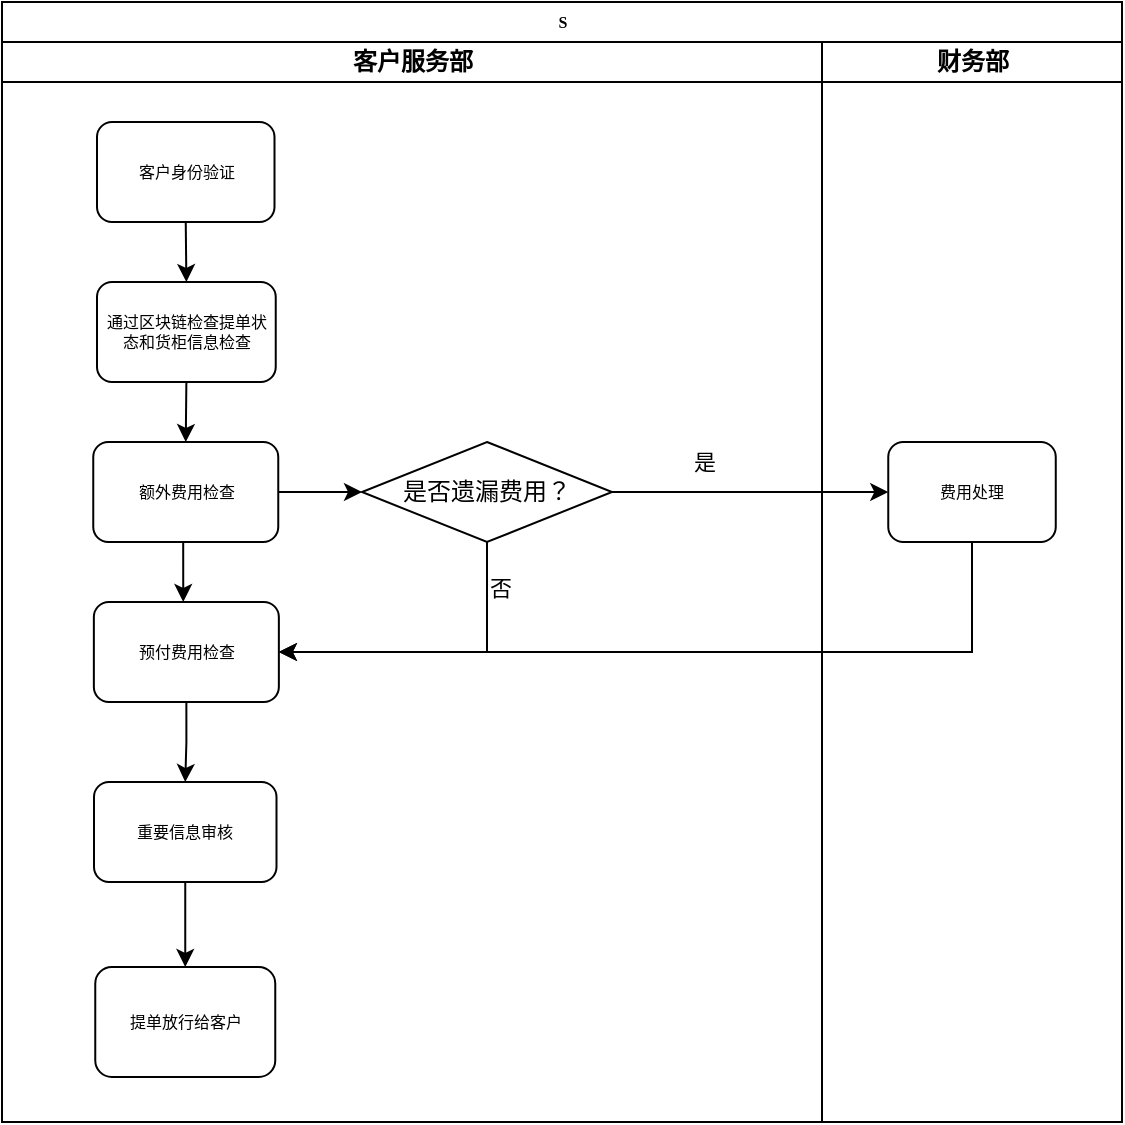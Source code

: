 <mxfile version="21.7.5" type="github">
  <diagram name="Page-1" id="74e2e168-ea6b-b213-b513-2b3c1d86103e">
    <mxGraphModel dx="2774" dy="758" grid="1" gridSize="10" guides="1" tooltips="1" connect="1" arrows="1" fold="1" page="1" pageScale="1" pageWidth="1100" pageHeight="850" background="none" math="0" shadow="0">
      <root>
        <mxCell id="0" />
        <mxCell id="1" parent="0" />
        <mxCell id="oHIPAsq3NtwSI8K_XZwe-1" value="S" style="swimlane;html=1;childLayout=stackLayout;startSize=20;rounded=0;shadow=0;labelBackgroundColor=none;strokeWidth=1;fontFamily=Verdana;fontSize=8;align=center;" parent="1" vertex="1">
          <mxGeometry x="-180" y="10" width="560" height="560" as="geometry" />
        </mxCell>
        <mxCell id="oHIPAsq3NtwSI8K_XZwe-2" value="客户服务部" style="swimlane;html=1;startSize=20;" parent="oHIPAsq3NtwSI8K_XZwe-1" vertex="1">
          <mxGeometry y="20" width="410" height="540" as="geometry" />
        </mxCell>
        <mxCell id="CdDaqebX61LuyEtHYkY_-5" style="edgeStyle=orthogonalEdgeStyle;rounded=0;orthogonalLoop=1;jettySize=auto;html=1;exitX=0.5;exitY=1;exitDx=0;exitDy=0;entryX=0.5;entryY=0;entryDx=0;entryDy=0;" edge="1" parent="oHIPAsq3NtwSI8K_XZwe-2" source="oHIPAsq3NtwSI8K_XZwe-4">
          <mxGeometry relative="1" as="geometry">
            <mxPoint x="90.625" y="280" as="targetPoint" />
          </mxGeometry>
        </mxCell>
        <mxCell id="CdDaqebX61LuyEtHYkY_-10" style="edgeStyle=orthogonalEdgeStyle;rounded=0;orthogonalLoop=1;jettySize=auto;html=1;exitX=1;exitY=0.5;exitDx=0;exitDy=0;entryX=0;entryY=0.5;entryDx=0;entryDy=0;" edge="1" parent="oHIPAsq3NtwSI8K_XZwe-2" source="oHIPAsq3NtwSI8K_XZwe-4" target="CdDaqebX61LuyEtHYkY_-7">
          <mxGeometry relative="1" as="geometry" />
        </mxCell>
        <mxCell id="oHIPAsq3NtwSI8K_XZwe-4" value="额外费用检查" style="rounded=1;whiteSpace=wrap;html=1;shadow=0;labelBackgroundColor=none;strokeWidth=1;fontFamily=Verdana;fontSize=8;align=center;" parent="oHIPAsq3NtwSI8K_XZwe-2" vertex="1">
          <mxGeometry x="45.63" y="200" width="92.5" height="50" as="geometry" />
        </mxCell>
        <mxCell id="CdDaqebX61LuyEtHYkY_-19" style="edgeStyle=orthogonalEdgeStyle;rounded=0;orthogonalLoop=1;jettySize=auto;html=1;exitX=0.5;exitY=1;exitDx=0;exitDy=0;entryX=0.5;entryY=0;entryDx=0;entryDy=0;" edge="1" parent="oHIPAsq3NtwSI8K_XZwe-2" source="oHIPAsq3NtwSI8K_XZwe-12" target="oHIPAsq3NtwSI8K_XZwe-13">
          <mxGeometry relative="1" as="geometry" />
        </mxCell>
        <mxCell id="oHIPAsq3NtwSI8K_XZwe-12" value="重要信息审核" style="rounded=1;whiteSpace=wrap;html=1;shadow=0;labelBackgroundColor=none;strokeWidth=1;fontFamily=Verdana;fontSize=8;align=center;" parent="oHIPAsq3NtwSI8K_XZwe-2" vertex="1">
          <mxGeometry x="46" y="370" width="91.25" height="50" as="geometry" />
        </mxCell>
        <mxCell id="oHIPAsq3NtwSI8K_XZwe-13" value="提单放行给客户" style="rounded=1;whiteSpace=wrap;html=1;shadow=0;labelBackgroundColor=none;strokeWidth=1;fontFamily=Verdana;fontSize=8;align=center;" parent="oHIPAsq3NtwSI8K_XZwe-2" vertex="1">
          <mxGeometry x="46.63" y="462.5" width="90" height="55" as="geometry" />
        </mxCell>
        <mxCell id="CdDaqebX61LuyEtHYkY_-3" style="edgeStyle=orthogonalEdgeStyle;rounded=0;orthogonalLoop=1;jettySize=auto;html=1;exitX=0.5;exitY=1;exitDx=0;exitDy=0;entryX=0.5;entryY=0;entryDx=0;entryDy=0;" edge="1" parent="oHIPAsq3NtwSI8K_XZwe-2" source="oHIPAsq3NtwSI8K_XZwe-14" target="oHIPAsq3NtwSI8K_XZwe-4">
          <mxGeometry relative="1" as="geometry" />
        </mxCell>
        <mxCell id="oHIPAsq3NtwSI8K_XZwe-14" value="通过区块链检查提单状态和货柜信息检查" style="rounded=1;whiteSpace=wrap;html=1;shadow=0;labelBackgroundColor=none;strokeWidth=1;fontFamily=Verdana;fontSize=8;align=center;" parent="oHIPAsq3NtwSI8K_XZwe-2" vertex="1">
          <mxGeometry x="47.5" y="120" width="89.37" height="50" as="geometry" />
        </mxCell>
        <mxCell id="CdDaqebX61LuyEtHYkY_-2" style="edgeStyle=orthogonalEdgeStyle;rounded=0;orthogonalLoop=1;jettySize=auto;html=1;exitX=0.5;exitY=1;exitDx=0;exitDy=0;entryX=0.5;entryY=0;entryDx=0;entryDy=0;" edge="1" parent="oHIPAsq3NtwSI8K_XZwe-2" source="c3RNcINTms5pSnoeY2EV-53" target="oHIPAsq3NtwSI8K_XZwe-14">
          <mxGeometry relative="1" as="geometry" />
        </mxCell>
        <mxCell id="c3RNcINTms5pSnoeY2EV-53" value="客户身份验证" style="rounded=1;whiteSpace=wrap;html=1;shadow=0;labelBackgroundColor=none;strokeWidth=1;fontFamily=Verdana;fontSize=8;align=center;" parent="oHIPAsq3NtwSI8K_XZwe-2" vertex="1">
          <mxGeometry x="47.5" y="40" width="88.75" height="50" as="geometry" />
        </mxCell>
        <mxCell id="CdDaqebX61LuyEtHYkY_-18" style="edgeStyle=orthogonalEdgeStyle;rounded=0;orthogonalLoop=1;jettySize=auto;html=1;exitX=0.5;exitY=1;exitDx=0;exitDy=0;entryX=0.5;entryY=0;entryDx=0;entryDy=0;" edge="1" parent="oHIPAsq3NtwSI8K_XZwe-2" source="CdDaqebX61LuyEtHYkY_-6" target="oHIPAsq3NtwSI8K_XZwe-12">
          <mxGeometry relative="1" as="geometry" />
        </mxCell>
        <mxCell id="CdDaqebX61LuyEtHYkY_-6" value="预付费用检查" style="rounded=1;whiteSpace=wrap;html=1;shadow=0;labelBackgroundColor=none;strokeWidth=1;fontFamily=Verdana;fontSize=8;align=center;" vertex="1" parent="oHIPAsq3NtwSI8K_XZwe-2">
          <mxGeometry x="45.93" y="280" width="92.5" height="50" as="geometry" />
        </mxCell>
        <mxCell id="CdDaqebX61LuyEtHYkY_-16" style="edgeStyle=orthogonalEdgeStyle;rounded=0;orthogonalLoop=1;jettySize=auto;html=1;exitX=0.5;exitY=1;exitDx=0;exitDy=0;entryX=1;entryY=0.5;entryDx=0;entryDy=0;" edge="1" parent="oHIPAsq3NtwSI8K_XZwe-2" source="CdDaqebX61LuyEtHYkY_-7" target="CdDaqebX61LuyEtHYkY_-6">
          <mxGeometry relative="1" as="geometry" />
        </mxCell>
        <mxCell id="CdDaqebX61LuyEtHYkY_-17" value="否" style="edgeLabel;html=1;align=center;verticalAlign=middle;resizable=0;points=[];" vertex="1" connectable="0" parent="CdDaqebX61LuyEtHYkY_-16">
          <mxGeometry x="-0.711" y="6" relative="1" as="geometry">
            <mxPoint as="offset" />
          </mxGeometry>
        </mxCell>
        <mxCell id="CdDaqebX61LuyEtHYkY_-7" value="是否遗漏费用？" style="rhombus;whiteSpace=wrap;html=1;" vertex="1" parent="oHIPAsq3NtwSI8K_XZwe-2">
          <mxGeometry x="180" y="200" width="125" height="50" as="geometry" />
        </mxCell>
        <mxCell id="oHIPAsq3NtwSI8K_XZwe-37" value="财务部" style="swimlane;html=1;startSize=20;" parent="oHIPAsq3NtwSI8K_XZwe-1" vertex="1">
          <mxGeometry x="410" y="20" width="150" height="540" as="geometry" />
        </mxCell>
        <mxCell id="CdDaqebX61LuyEtHYkY_-11" value="费用处理" style="rounded=1;whiteSpace=wrap;html=1;shadow=0;labelBackgroundColor=none;strokeWidth=1;fontFamily=Verdana;fontSize=8;align=center;" vertex="1" parent="oHIPAsq3NtwSI8K_XZwe-37">
          <mxGeometry x="33.13" y="200" width="83.75" height="50" as="geometry" />
        </mxCell>
        <mxCell id="CdDaqebX61LuyEtHYkY_-13" style="edgeStyle=orthogonalEdgeStyle;rounded=0;orthogonalLoop=1;jettySize=auto;html=1;exitX=1;exitY=0.5;exitDx=0;exitDy=0;entryX=0;entryY=0.5;entryDx=0;entryDy=0;" edge="1" parent="oHIPAsq3NtwSI8K_XZwe-1" source="CdDaqebX61LuyEtHYkY_-7" target="CdDaqebX61LuyEtHYkY_-11">
          <mxGeometry relative="1" as="geometry" />
        </mxCell>
        <mxCell id="CdDaqebX61LuyEtHYkY_-14" value="是" style="edgeLabel;html=1;align=center;verticalAlign=middle;resizable=0;points=[];" vertex="1" connectable="0" parent="CdDaqebX61LuyEtHYkY_-13">
          <mxGeometry x="-0.334" y="1" relative="1" as="geometry">
            <mxPoint y="-14" as="offset" />
          </mxGeometry>
        </mxCell>
        <mxCell id="CdDaqebX61LuyEtHYkY_-15" style="edgeStyle=orthogonalEdgeStyle;rounded=0;orthogonalLoop=1;jettySize=auto;html=1;exitX=0.5;exitY=1;exitDx=0;exitDy=0;entryX=1;entryY=0.5;entryDx=0;entryDy=0;" edge="1" parent="oHIPAsq3NtwSI8K_XZwe-1" source="CdDaqebX61LuyEtHYkY_-11" target="CdDaqebX61LuyEtHYkY_-6">
          <mxGeometry relative="1" as="geometry" />
        </mxCell>
      </root>
    </mxGraphModel>
  </diagram>
</mxfile>

